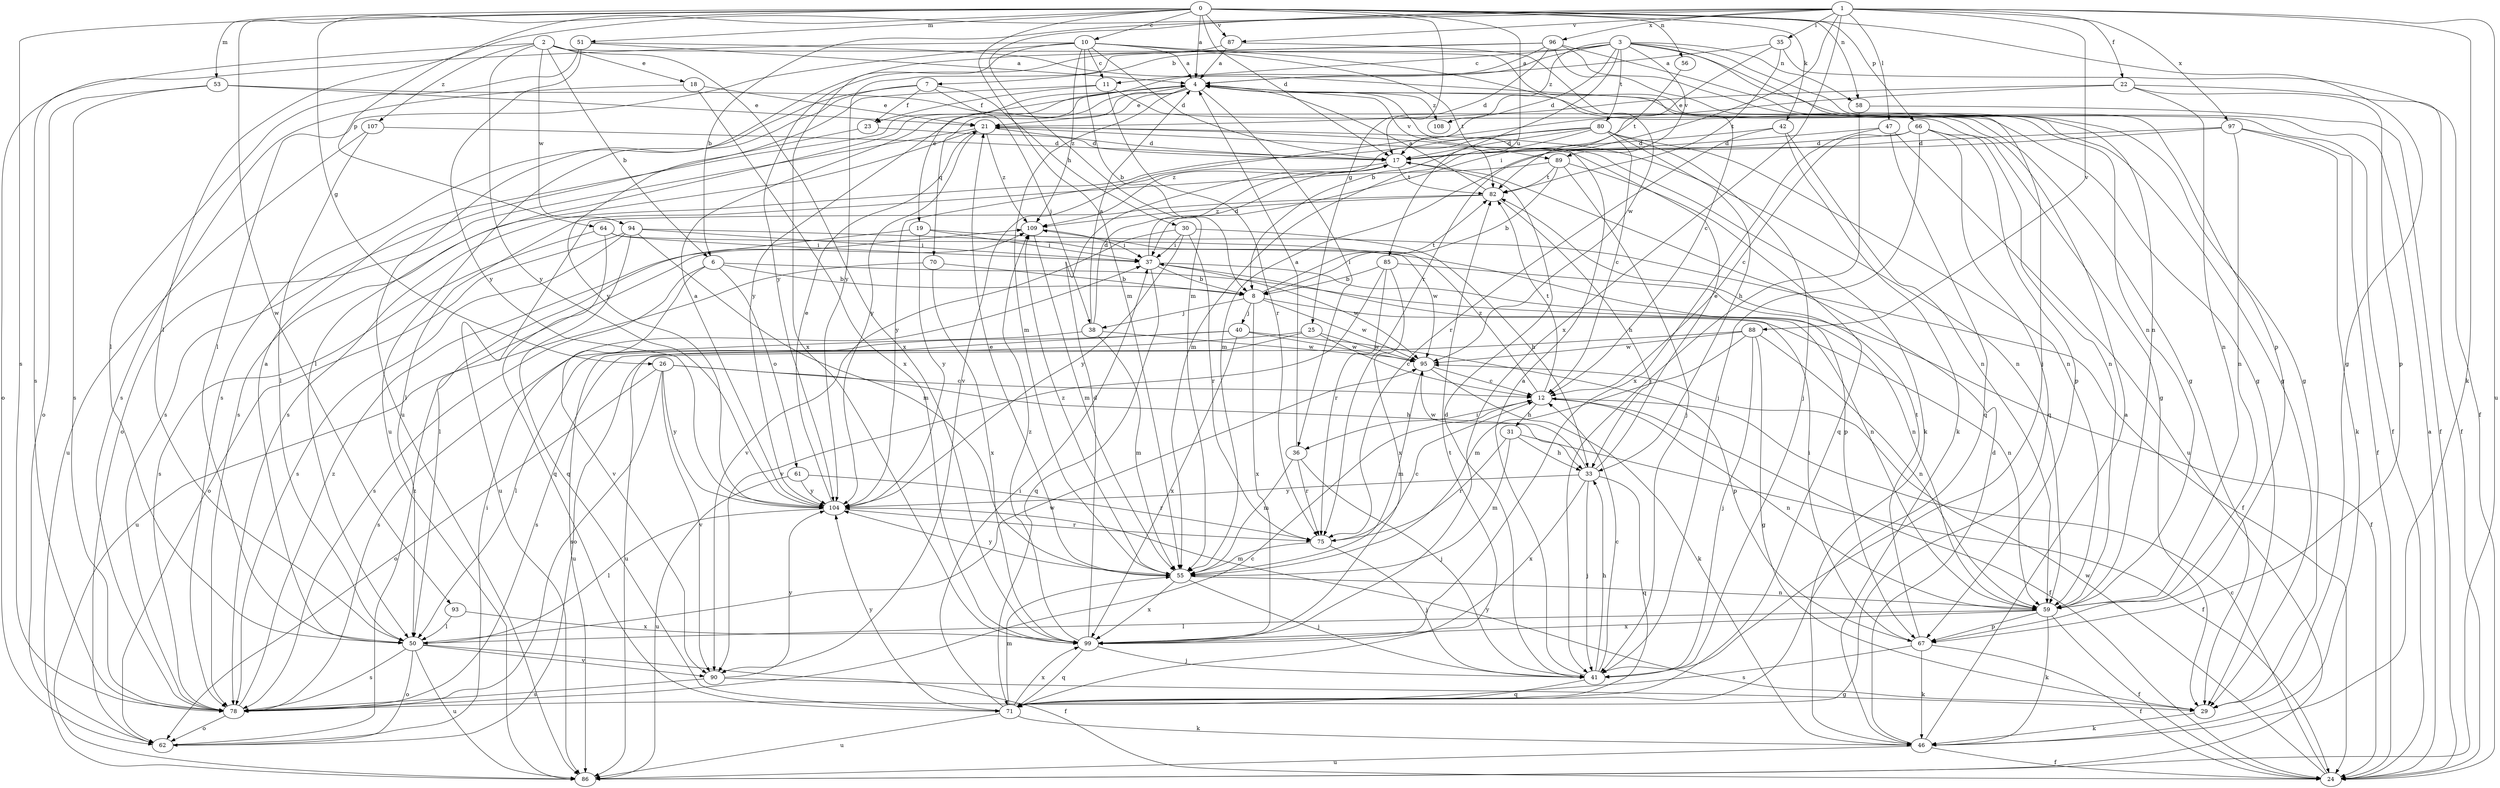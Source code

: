 strict digraph  {
0;
1;
2;
3;
4;
6;
7;
8;
10;
11;
12;
17;
18;
19;
21;
22;
23;
24;
25;
26;
29;
30;
31;
33;
35;
36;
37;
38;
40;
41;
42;
46;
47;
50;
51;
53;
55;
56;
58;
59;
61;
62;
64;
66;
67;
70;
71;
75;
78;
80;
82;
85;
86;
87;
88;
89;
90;
93;
94;
95;
96;
97;
99;
104;
107;
108;
109;
0 -> 4  [label=a];
0 -> 10  [label=c];
0 -> 17  [label=d];
0 -> 25  [label=g];
0 -> 26  [label=g];
0 -> 29  [label=g];
0 -> 42  [label=k];
0 -> 51  [label=m];
0 -> 53  [label=m];
0 -> 55  [label=m];
0 -> 56  [label=n];
0 -> 58  [label=n];
0 -> 64  [label=p];
0 -> 66  [label=p];
0 -> 78  [label=s];
0 -> 85  [label=u];
0 -> 87  [label=v];
0 -> 93  [label=w];
1 -> 6  [label=b];
1 -> 22  [label=f];
1 -> 35  [label=i];
1 -> 46  [label=k];
1 -> 47  [label=l];
1 -> 50  [label=l];
1 -> 55  [label=m];
1 -> 75  [label=r];
1 -> 86  [label=u];
1 -> 87  [label=v];
1 -> 88  [label=v];
1 -> 96  [label=x];
1 -> 97  [label=x];
1 -> 99  [label=x];
2 -> 6  [label=b];
2 -> 18  [label=e];
2 -> 29  [label=g];
2 -> 78  [label=s];
2 -> 94  [label=w];
2 -> 99  [label=x];
2 -> 104  [label=y];
2 -> 107  [label=z];
3 -> 7  [label=b];
3 -> 8  [label=b];
3 -> 11  [label=c];
3 -> 17  [label=d];
3 -> 19  [label=e];
3 -> 29  [label=g];
3 -> 58  [label=n];
3 -> 59  [label=n];
3 -> 67  [label=p];
3 -> 80  [label=t];
3 -> 89  [label=v];
3 -> 108  [label=z];
4 -> 21  [label=e];
4 -> 36  [label=i];
4 -> 50  [label=l];
4 -> 55  [label=m];
4 -> 70  [label=q];
4 -> 89  [label=v];
4 -> 104  [label=y];
4 -> 108  [label=z];
6 -> 8  [label=b];
6 -> 59  [label=n];
6 -> 61  [label=o];
6 -> 78  [label=s];
6 -> 90  [label=v];
7 -> 23  [label=f];
7 -> 30  [label=h];
7 -> 38  [label=j];
7 -> 78  [label=s];
7 -> 86  [label=u];
8 -> 38  [label=j];
8 -> 40  [label=j];
8 -> 59  [label=n];
8 -> 82  [label=t];
8 -> 95  [label=w];
8 -> 99  [label=x];
10 -> 4  [label=a];
10 -> 8  [label=b];
10 -> 11  [label=c];
10 -> 17  [label=d];
10 -> 50  [label=l];
10 -> 62  [label=o];
10 -> 82  [label=t];
10 -> 95  [label=w];
10 -> 99  [label=x];
10 -> 109  [label=z];
11 -> 23  [label=f];
11 -> 24  [label=f];
11 -> 75  [label=r];
11 -> 104  [label=y];
12 -> 24  [label=f];
12 -> 31  [label=h];
12 -> 36  [label=i];
12 -> 59  [label=n];
12 -> 82  [label=t];
12 -> 109  [label=z];
17 -> 82  [label=t];
17 -> 104  [label=y];
18 -> 21  [label=e];
18 -> 78  [label=s];
18 -> 99  [label=x];
19 -> 24  [label=f];
19 -> 37  [label=i];
19 -> 50  [label=l];
19 -> 104  [label=y];
21 -> 17  [label=d];
21 -> 46  [label=k];
21 -> 59  [label=n];
21 -> 62  [label=o];
21 -> 78  [label=s];
21 -> 104  [label=y];
21 -> 109  [label=z];
22 -> 21  [label=e];
22 -> 24  [label=f];
22 -> 59  [label=n];
22 -> 67  [label=p];
22 -> 90  [label=v];
23 -> 17  [label=d];
23 -> 78  [label=s];
24 -> 4  [label=a];
24 -> 12  [label=c];
24 -> 95  [label=w];
25 -> 12  [label=c];
25 -> 78  [label=s];
25 -> 86  [label=u];
25 -> 95  [label=w];
26 -> 12  [label=c];
26 -> 33  [label=h];
26 -> 62  [label=o];
26 -> 78  [label=s];
26 -> 90  [label=v];
26 -> 104  [label=y];
29 -> 46  [label=k];
29 -> 104  [label=y];
30 -> 33  [label=h];
30 -> 37  [label=i];
30 -> 75  [label=r];
30 -> 90  [label=v];
30 -> 104  [label=y];
31 -> 24  [label=f];
31 -> 33  [label=h];
31 -> 55  [label=m];
31 -> 75  [label=r];
33 -> 21  [label=e];
33 -> 41  [label=j];
33 -> 71  [label=q];
33 -> 95  [label=w];
33 -> 99  [label=x];
33 -> 104  [label=y];
35 -> 4  [label=a];
35 -> 24  [label=f];
35 -> 37  [label=i];
35 -> 82  [label=t];
36 -> 4  [label=a];
36 -> 41  [label=j];
36 -> 55  [label=m];
36 -> 75  [label=r];
37 -> 8  [label=b];
37 -> 17  [label=d];
37 -> 59  [label=n];
37 -> 71  [label=q];
37 -> 95  [label=w];
38 -> 4  [label=a];
38 -> 17  [label=d];
38 -> 55  [label=m];
38 -> 78  [label=s];
38 -> 95  [label=w];
40 -> 50  [label=l];
40 -> 67  [label=p];
40 -> 86  [label=u];
40 -> 95  [label=w];
40 -> 99  [label=x];
41 -> 4  [label=a];
41 -> 12  [label=c];
41 -> 17  [label=d];
41 -> 33  [label=h];
41 -> 71  [label=q];
42 -> 17  [label=d];
42 -> 46  [label=k];
42 -> 59  [label=n];
42 -> 75  [label=r];
46 -> 4  [label=a];
46 -> 17  [label=d];
46 -> 24  [label=f];
46 -> 86  [label=u];
47 -> 17  [label=d];
47 -> 71  [label=q];
47 -> 86  [label=u];
47 -> 99  [label=x];
50 -> 4  [label=a];
50 -> 24  [label=f];
50 -> 62  [label=o];
50 -> 78  [label=s];
50 -> 86  [label=u];
50 -> 90  [label=v];
50 -> 95  [label=w];
51 -> 4  [label=a];
51 -> 29  [label=g];
51 -> 50  [label=l];
51 -> 104  [label=y];
53 -> 21  [label=e];
53 -> 29  [label=g];
53 -> 62  [label=o];
53 -> 78  [label=s];
55 -> 21  [label=e];
55 -> 41  [label=j];
55 -> 59  [label=n];
55 -> 99  [label=x];
55 -> 104  [label=y];
55 -> 109  [label=z];
56 -> 82  [label=t];
58 -> 24  [label=f];
58 -> 41  [label=j];
59 -> 24  [label=f];
59 -> 46  [label=k];
59 -> 50  [label=l];
59 -> 67  [label=p];
59 -> 99  [label=x];
61 -> 75  [label=r];
61 -> 86  [label=u];
61 -> 104  [label=y];
62 -> 37  [label=i];
62 -> 109  [label=z];
64 -> 37  [label=i];
64 -> 67  [label=p];
64 -> 71  [label=q];
64 -> 78  [label=s];
66 -> 12  [label=c];
66 -> 17  [label=d];
66 -> 41  [label=j];
66 -> 59  [label=n];
66 -> 67  [label=p];
66 -> 71  [label=q];
67 -> 24  [label=f];
67 -> 37  [label=i];
67 -> 46  [label=k];
67 -> 78  [label=s];
67 -> 82  [label=t];
70 -> 8  [label=b];
70 -> 86  [label=u];
70 -> 99  [label=x];
71 -> 37  [label=i];
71 -> 46  [label=k];
71 -> 55  [label=m];
71 -> 82  [label=t];
71 -> 86  [label=u];
71 -> 99  [label=x];
71 -> 104  [label=y];
75 -> 12  [label=c];
75 -> 41  [label=j];
75 -> 55  [label=m];
78 -> 12  [label=c];
78 -> 62  [label=o];
78 -> 109  [label=z];
80 -> 12  [label=c];
80 -> 17  [label=d];
80 -> 33  [label=h];
80 -> 41  [label=j];
80 -> 55  [label=m];
80 -> 59  [label=n];
80 -> 78  [label=s];
80 -> 109  [label=z];
82 -> 4  [label=a];
82 -> 33  [label=h];
82 -> 86  [label=u];
82 -> 109  [label=z];
85 -> 8  [label=b];
85 -> 24  [label=f];
85 -> 75  [label=r];
85 -> 90  [label=v];
85 -> 99  [label=x];
87 -> 4  [label=a];
87 -> 12  [label=c];
87 -> 104  [label=y];
88 -> 29  [label=g];
88 -> 41  [label=j];
88 -> 55  [label=m];
88 -> 59  [label=n];
88 -> 62  [label=o];
88 -> 95  [label=w];
89 -> 8  [label=b];
89 -> 41  [label=j];
89 -> 50  [label=l];
89 -> 71  [label=q];
89 -> 82  [label=t];
90 -> 29  [label=g];
90 -> 78  [label=s];
90 -> 104  [label=y];
93 -> 50  [label=l];
93 -> 99  [label=x];
94 -> 37  [label=i];
94 -> 55  [label=m];
94 -> 62  [label=o];
94 -> 71  [label=q];
94 -> 78  [label=s];
94 -> 95  [label=w];
95 -> 12  [label=c];
95 -> 46  [label=k];
95 -> 55  [label=m];
96 -> 4  [label=a];
96 -> 17  [label=d];
96 -> 29  [label=g];
96 -> 41  [label=j];
96 -> 59  [label=n];
96 -> 86  [label=u];
96 -> 104  [label=y];
97 -> 17  [label=d];
97 -> 24  [label=f];
97 -> 46  [label=k];
97 -> 55  [label=m];
97 -> 59  [label=n];
99 -> 17  [label=d];
99 -> 41  [label=j];
99 -> 71  [label=q];
99 -> 109  [label=z];
104 -> 4  [label=a];
104 -> 21  [label=e];
104 -> 50  [label=l];
104 -> 75  [label=r];
107 -> 17  [label=d];
107 -> 50  [label=l];
107 -> 86  [label=u];
109 -> 37  [label=i];
109 -> 55  [label=m];
}
